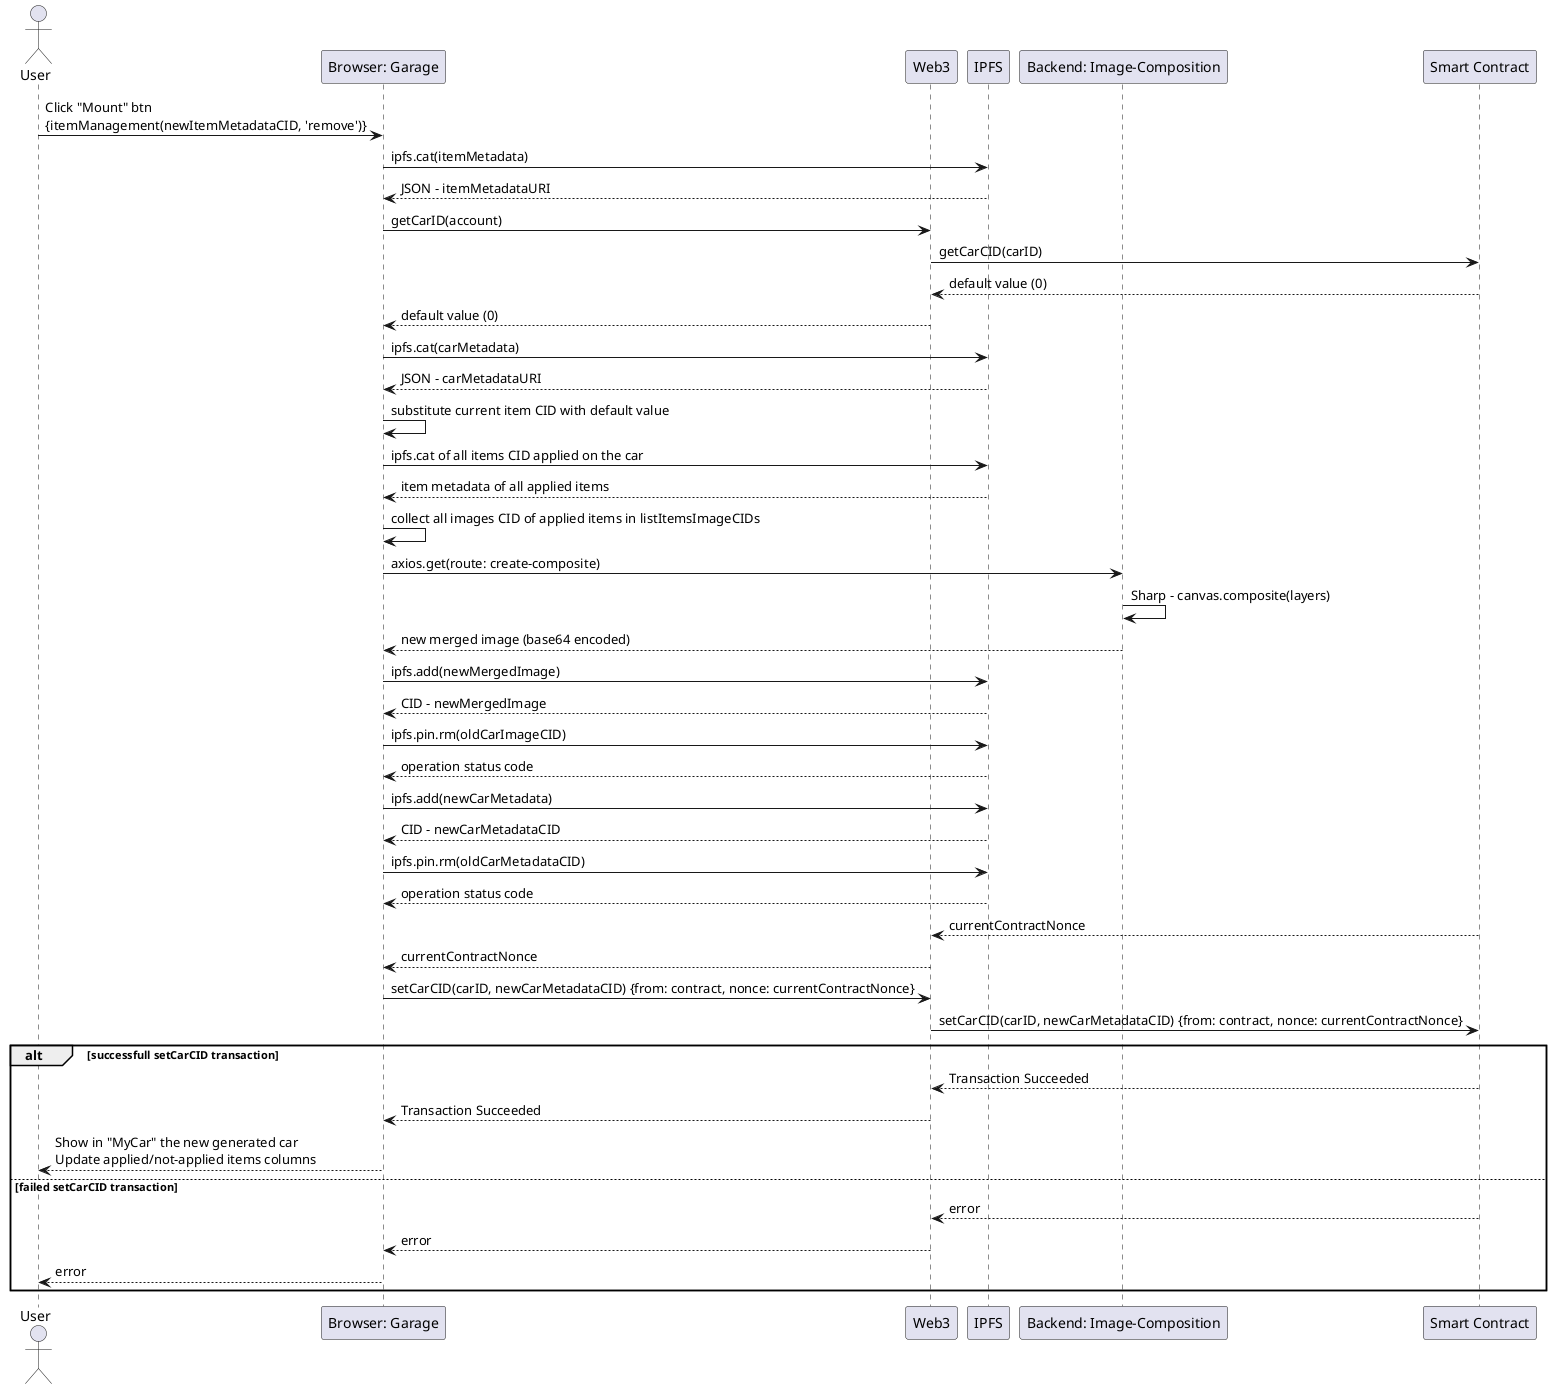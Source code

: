 @startuml RemoveItemFromCar

actor User
participant "Browser: Garage"
participant Web3
participant IPFS
participant "Backend: Image-Composition"
participant "Smart Contract"

User -> "Browser: Garage": Click "Mount" btn \n{itemManagement(newItemMetadataCID, 'remove')}

"Browser: Garage" -> IPFS: ipfs.cat(itemMetadata)
IPFS --> "Browser: Garage": JSON - itemMetadataURI
"Browser: Garage" -> Web3: getCarID(account)
Web3 -> "Smart Contract": getCarCID(carID)
"Smart Contract" --> Web3: default value (0)
Web3 --> "Browser: Garage": default value (0)
"Browser: Garage" -> IPFS: ipfs.cat(carMetadata)
IPFS --> "Browser: Garage": JSON - carMetadataURI
"Browser: Garage" -> "Browser: Garage": substitute current item CID with default value
"Browser: Garage" -> IPFS: ipfs.cat of all items CID applied on the car
IPFS --> "Browser: Garage": item metadata of all applied items
"Browser: Garage" -> "Browser: Garage": collect all images CID of applied items in listItemsImageCIDs
"Browser: Garage" -> "Backend: Image-Composition": axios.get(route: create-composite)
"Backend: Image-Composition" -> "Backend: Image-Composition": Sharp - canvas.composite(layers)
"Backend: Image-Composition" --> "Browser: Garage": new merged image (base64 encoded)
"Browser: Garage" -> IPFS: ipfs.add(newMergedImage)
IPFS --> "Browser: Garage": CID - newMergedImage
"Browser: Garage" -> IPFS: ipfs.pin.rm(oldCarImageCID)
IPFS --> "Browser: Garage": operation status code
"Browser: Garage" -> IPFS: ipfs.add(newCarMetadata)
IPFS --> "Browser: Garage": CID - newCarMetadataCID
"Browser: Garage" -> IPFS: ipfs.pin.rm(oldCarMetadataCID)
IPFS --> "Browser: Garage": operation status code
"Smart Contract" --> Web3: currentContractNonce
Web3 --> "Browser: Garage": currentContractNonce
"Browser: Garage" -> Web3: setCarCID(carID, newCarMetadataCID) {from: contract, nonce: currentContractNonce}
Web3 -> "Smart Contract": setCarCID(carID, newCarMetadataCID) {from: contract, nonce: currentContractNonce}

alt successfull setCarCID transaction
    "Smart Contract" --> Web3: Transaction Succeeded
    Web3 --> "Browser: Garage": Transaction Succeeded
    "Browser: Garage" --> User: Show in "MyCar" the new generated car \nUpdate applied/not-applied items columns
 
else failed setCarCID transaction      
    "Smart Contract" --> Web3: error
    Web3 --> "Browser: Garage": error
    "Browser: Garage" --> User: error
    end


@enduml
